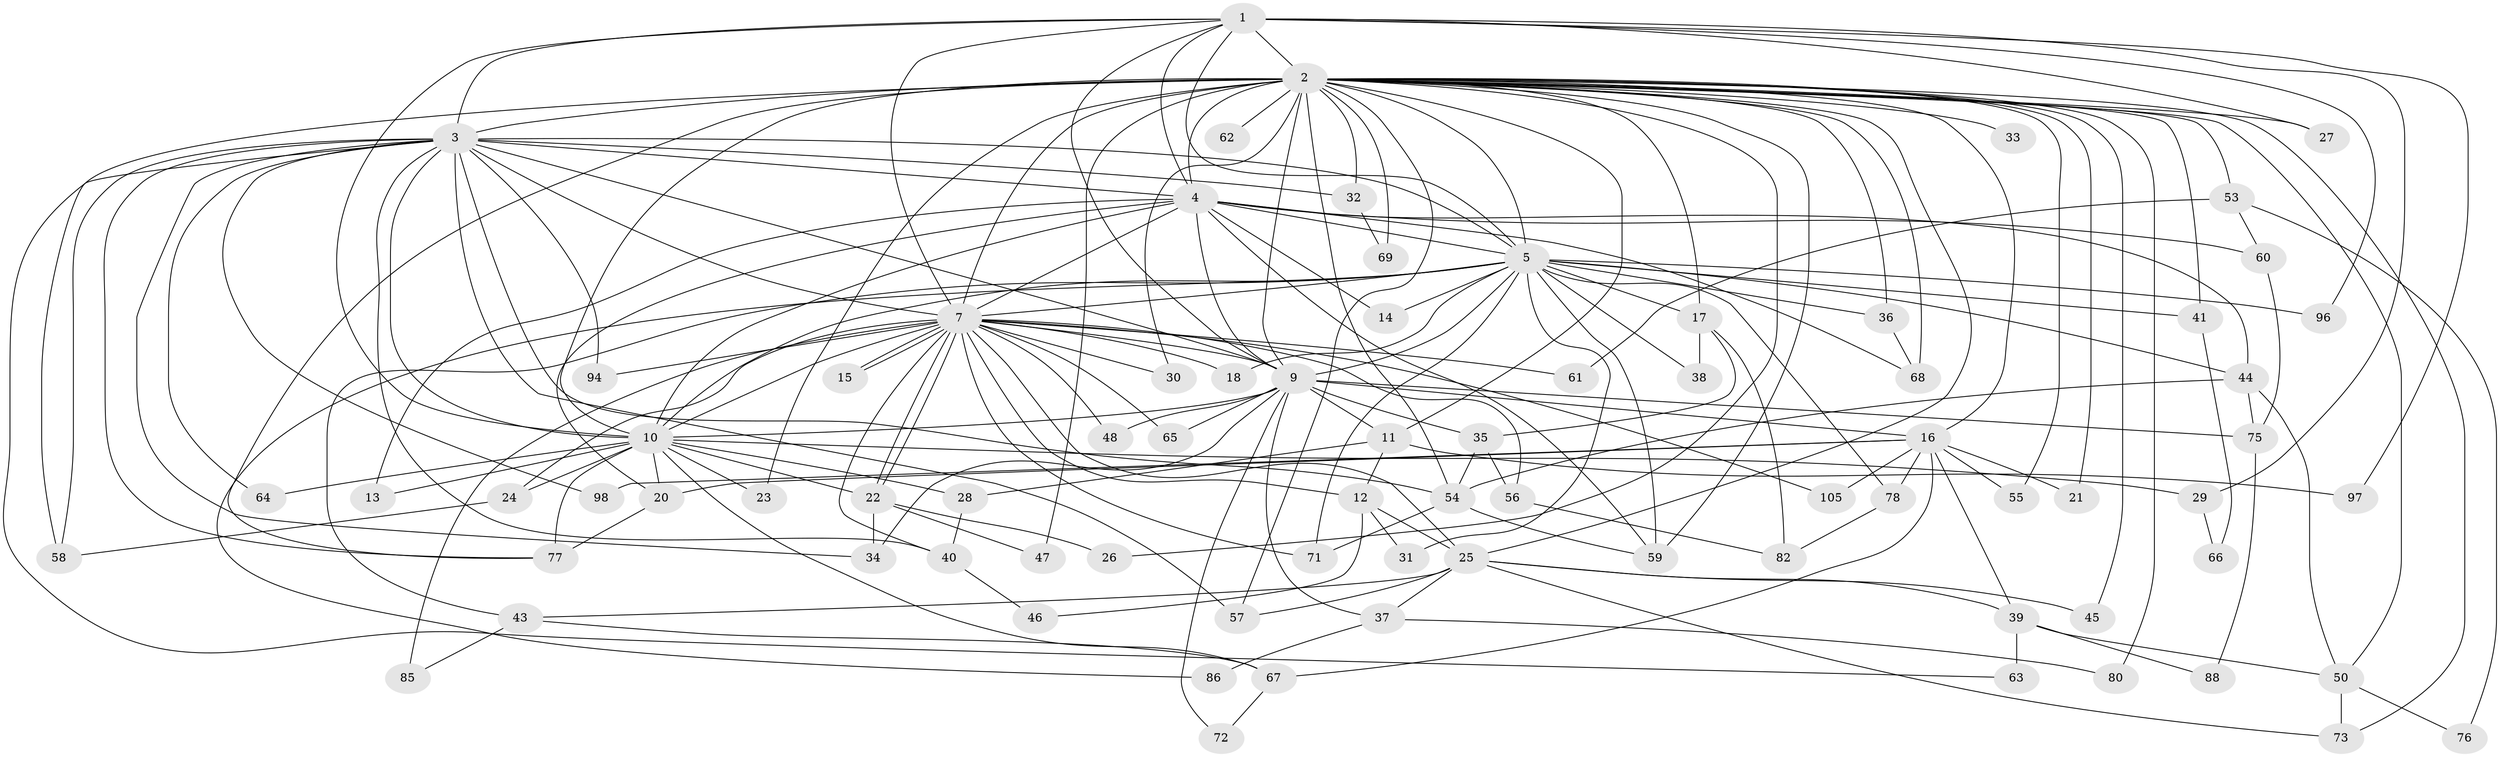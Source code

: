 // original degree distribution, {14: 0.008849557522123894, 19: 0.008849557522123894, 20: 0.008849557522123894, 16: 0.008849557522123894, 26: 0.008849557522123894, 21: 0.008849557522123894, 28: 0.008849557522123894, 25: 0.008849557522123894, 18: 0.008849557522123894, 22: 0.008849557522123894, 5: 0.07079646017699115, 2: 0.5221238938053098, 10: 0.008849557522123894, 6: 0.017699115044247787, 4: 0.08849557522123894, 3: 0.19469026548672566, 7: 0.008849557522123894}
// Generated by graph-tools (version 1.1) at 2025/17/03/04/25 18:17:37]
// undirected, 79 vertices, 187 edges
graph export_dot {
graph [start="1"]
  node [color=gray90,style=filled];
  1;
  2 [super="+6+100+52"];
  3 [super="+42+74"];
  4;
  5;
  7 [super="+19"];
  9;
  10 [super="+99+81"];
  11;
  12;
  13;
  14;
  15;
  16 [super="+70"];
  17 [super="+110+79"];
  18;
  20;
  21;
  22;
  23;
  24;
  25 [super="+93"];
  26;
  27;
  28;
  29;
  30;
  31;
  32;
  33;
  34 [super="+49"];
  35;
  36;
  37;
  38;
  39;
  40 [super="+83"];
  41;
  43 [super="+101"];
  44 [super="+112"];
  45;
  46;
  47;
  48;
  50;
  53;
  54 [super="+91+103"];
  55;
  56;
  57;
  58 [super="+89"];
  59;
  60 [super="+111"];
  61;
  62;
  63;
  64;
  65;
  66;
  67;
  68 [super="+84"];
  69;
  71;
  72;
  73;
  75;
  76;
  77 [super="+87"];
  78;
  80;
  82;
  85;
  86;
  88;
  94;
  96;
  97;
  98;
  105;
  1 -- 2 [weight=3];
  1 -- 3;
  1 -- 4;
  1 -- 5;
  1 -- 7;
  1 -- 9;
  1 -- 10 [weight=2];
  1 -- 27;
  1 -- 29;
  1 -- 96;
  1 -- 97;
  2 -- 3 [weight=5];
  2 -- 4 [weight=3];
  2 -- 5 [weight=4];
  2 -- 7 [weight=4];
  2 -- 9 [weight=3];
  2 -- 10 [weight=4];
  2 -- 16;
  2 -- 30;
  2 -- 33 [weight=2];
  2 -- 41;
  2 -- 53 [weight=2];
  2 -- 55;
  2 -- 11;
  2 -- 17;
  2 -- 21;
  2 -- 23;
  2 -- 26;
  2 -- 27;
  2 -- 32;
  2 -- 36;
  2 -- 45;
  2 -- 47 [weight=2];
  2 -- 50;
  2 -- 54;
  2 -- 57;
  2 -- 58;
  2 -- 62;
  2 -- 68;
  2 -- 69;
  2 -- 73;
  2 -- 77;
  2 -- 80;
  2 -- 59;
  2 -- 25;
  3 -- 4;
  3 -- 5;
  3 -- 7;
  3 -- 9;
  3 -- 10;
  3 -- 32;
  3 -- 57;
  3 -- 58;
  3 -- 63;
  3 -- 64;
  3 -- 94;
  3 -- 98;
  3 -- 34;
  3 -- 40;
  3 -- 77;
  3 -- 54;
  4 -- 5;
  4 -- 7;
  4 -- 9;
  4 -- 10;
  4 -- 13;
  4 -- 14;
  4 -- 20;
  4 -- 44;
  4 -- 59;
  4 -- 60;
  4 -- 68;
  5 -- 7;
  5 -- 9;
  5 -- 10 [weight=2];
  5 -- 14;
  5 -- 17 [weight=2];
  5 -- 18;
  5 -- 31;
  5 -- 36;
  5 -- 38;
  5 -- 41;
  5 -- 43;
  5 -- 44;
  5 -- 59;
  5 -- 71;
  5 -- 78;
  5 -- 86;
  5 -- 96;
  7 -- 9;
  7 -- 10;
  7 -- 12;
  7 -- 15;
  7 -- 15;
  7 -- 18;
  7 -- 22;
  7 -- 22;
  7 -- 24;
  7 -- 25;
  7 -- 30;
  7 -- 40;
  7 -- 48;
  7 -- 56;
  7 -- 61;
  7 -- 65;
  7 -- 71;
  7 -- 85;
  7 -- 94;
  7 -- 105;
  9 -- 10;
  9 -- 11;
  9 -- 16;
  9 -- 34;
  9 -- 35;
  9 -- 37;
  9 -- 48;
  9 -- 65;
  9 -- 72;
  9 -- 75;
  10 -- 13;
  10 -- 20;
  10 -- 23;
  10 -- 24;
  10 -- 28;
  10 -- 29;
  10 -- 64;
  10 -- 67;
  10 -- 22;
  10 -- 77 [weight=2];
  11 -- 12;
  11 -- 28;
  11 -- 97;
  12 -- 25;
  12 -- 31;
  12 -- 46;
  16 -- 21;
  16 -- 39;
  16 -- 55;
  16 -- 67;
  16 -- 78;
  16 -- 98;
  16 -- 105;
  16 -- 20;
  17 -- 35;
  17 -- 38;
  17 -- 82;
  20 -- 77;
  22 -- 26;
  22 -- 34;
  22 -- 47;
  24 -- 58;
  25 -- 37;
  25 -- 39;
  25 -- 43;
  25 -- 45;
  25 -- 73;
  25 -- 57;
  28 -- 40;
  29 -- 66;
  32 -- 69;
  35 -- 56;
  35 -- 54 [weight=2];
  36 -- 68;
  37 -- 80;
  37 -- 86;
  39 -- 50;
  39 -- 63;
  39 -- 88;
  40 -- 46;
  41 -- 66;
  43 -- 85;
  43 -- 67;
  44 -- 54;
  44 -- 75;
  44 -- 50;
  50 -- 73;
  50 -- 76;
  53 -- 60;
  53 -- 61;
  53 -- 76;
  54 -- 71;
  54 -- 59;
  56 -- 82;
  60 -- 75;
  67 -- 72;
  75 -- 88;
  78 -- 82;
}

